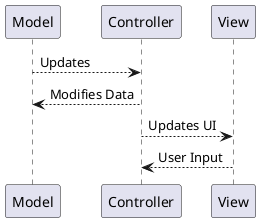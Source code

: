 @startuml
skinparam linetype ortho

Model --> Controller : Updates
Controller --> Model : Modifies Data
Controller --> View : Updates UI
View --> Controller : User Input

@enduml
